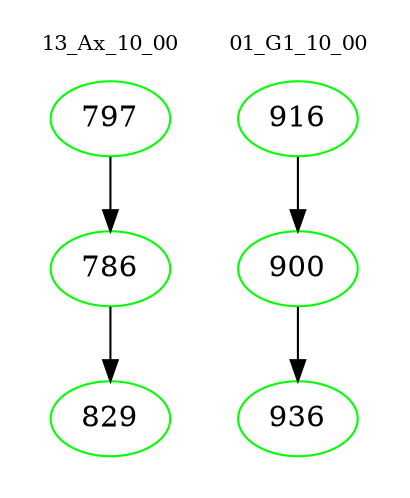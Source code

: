 digraph{
subgraph cluster_0 {
color = white
label = "13_Ax_10_00";
fontsize=10;
T0_797 [label="797", color="green"]
T0_797 -> T0_786 [color="black"]
T0_786 [label="786", color="green"]
T0_786 -> T0_829 [color="black"]
T0_829 [label="829", color="green"]
}
subgraph cluster_1 {
color = white
label = "01_G1_10_00";
fontsize=10;
T1_916 [label="916", color="green"]
T1_916 -> T1_900 [color="black"]
T1_900 [label="900", color="green"]
T1_900 -> T1_936 [color="black"]
T1_936 [label="936", color="green"]
}
}
